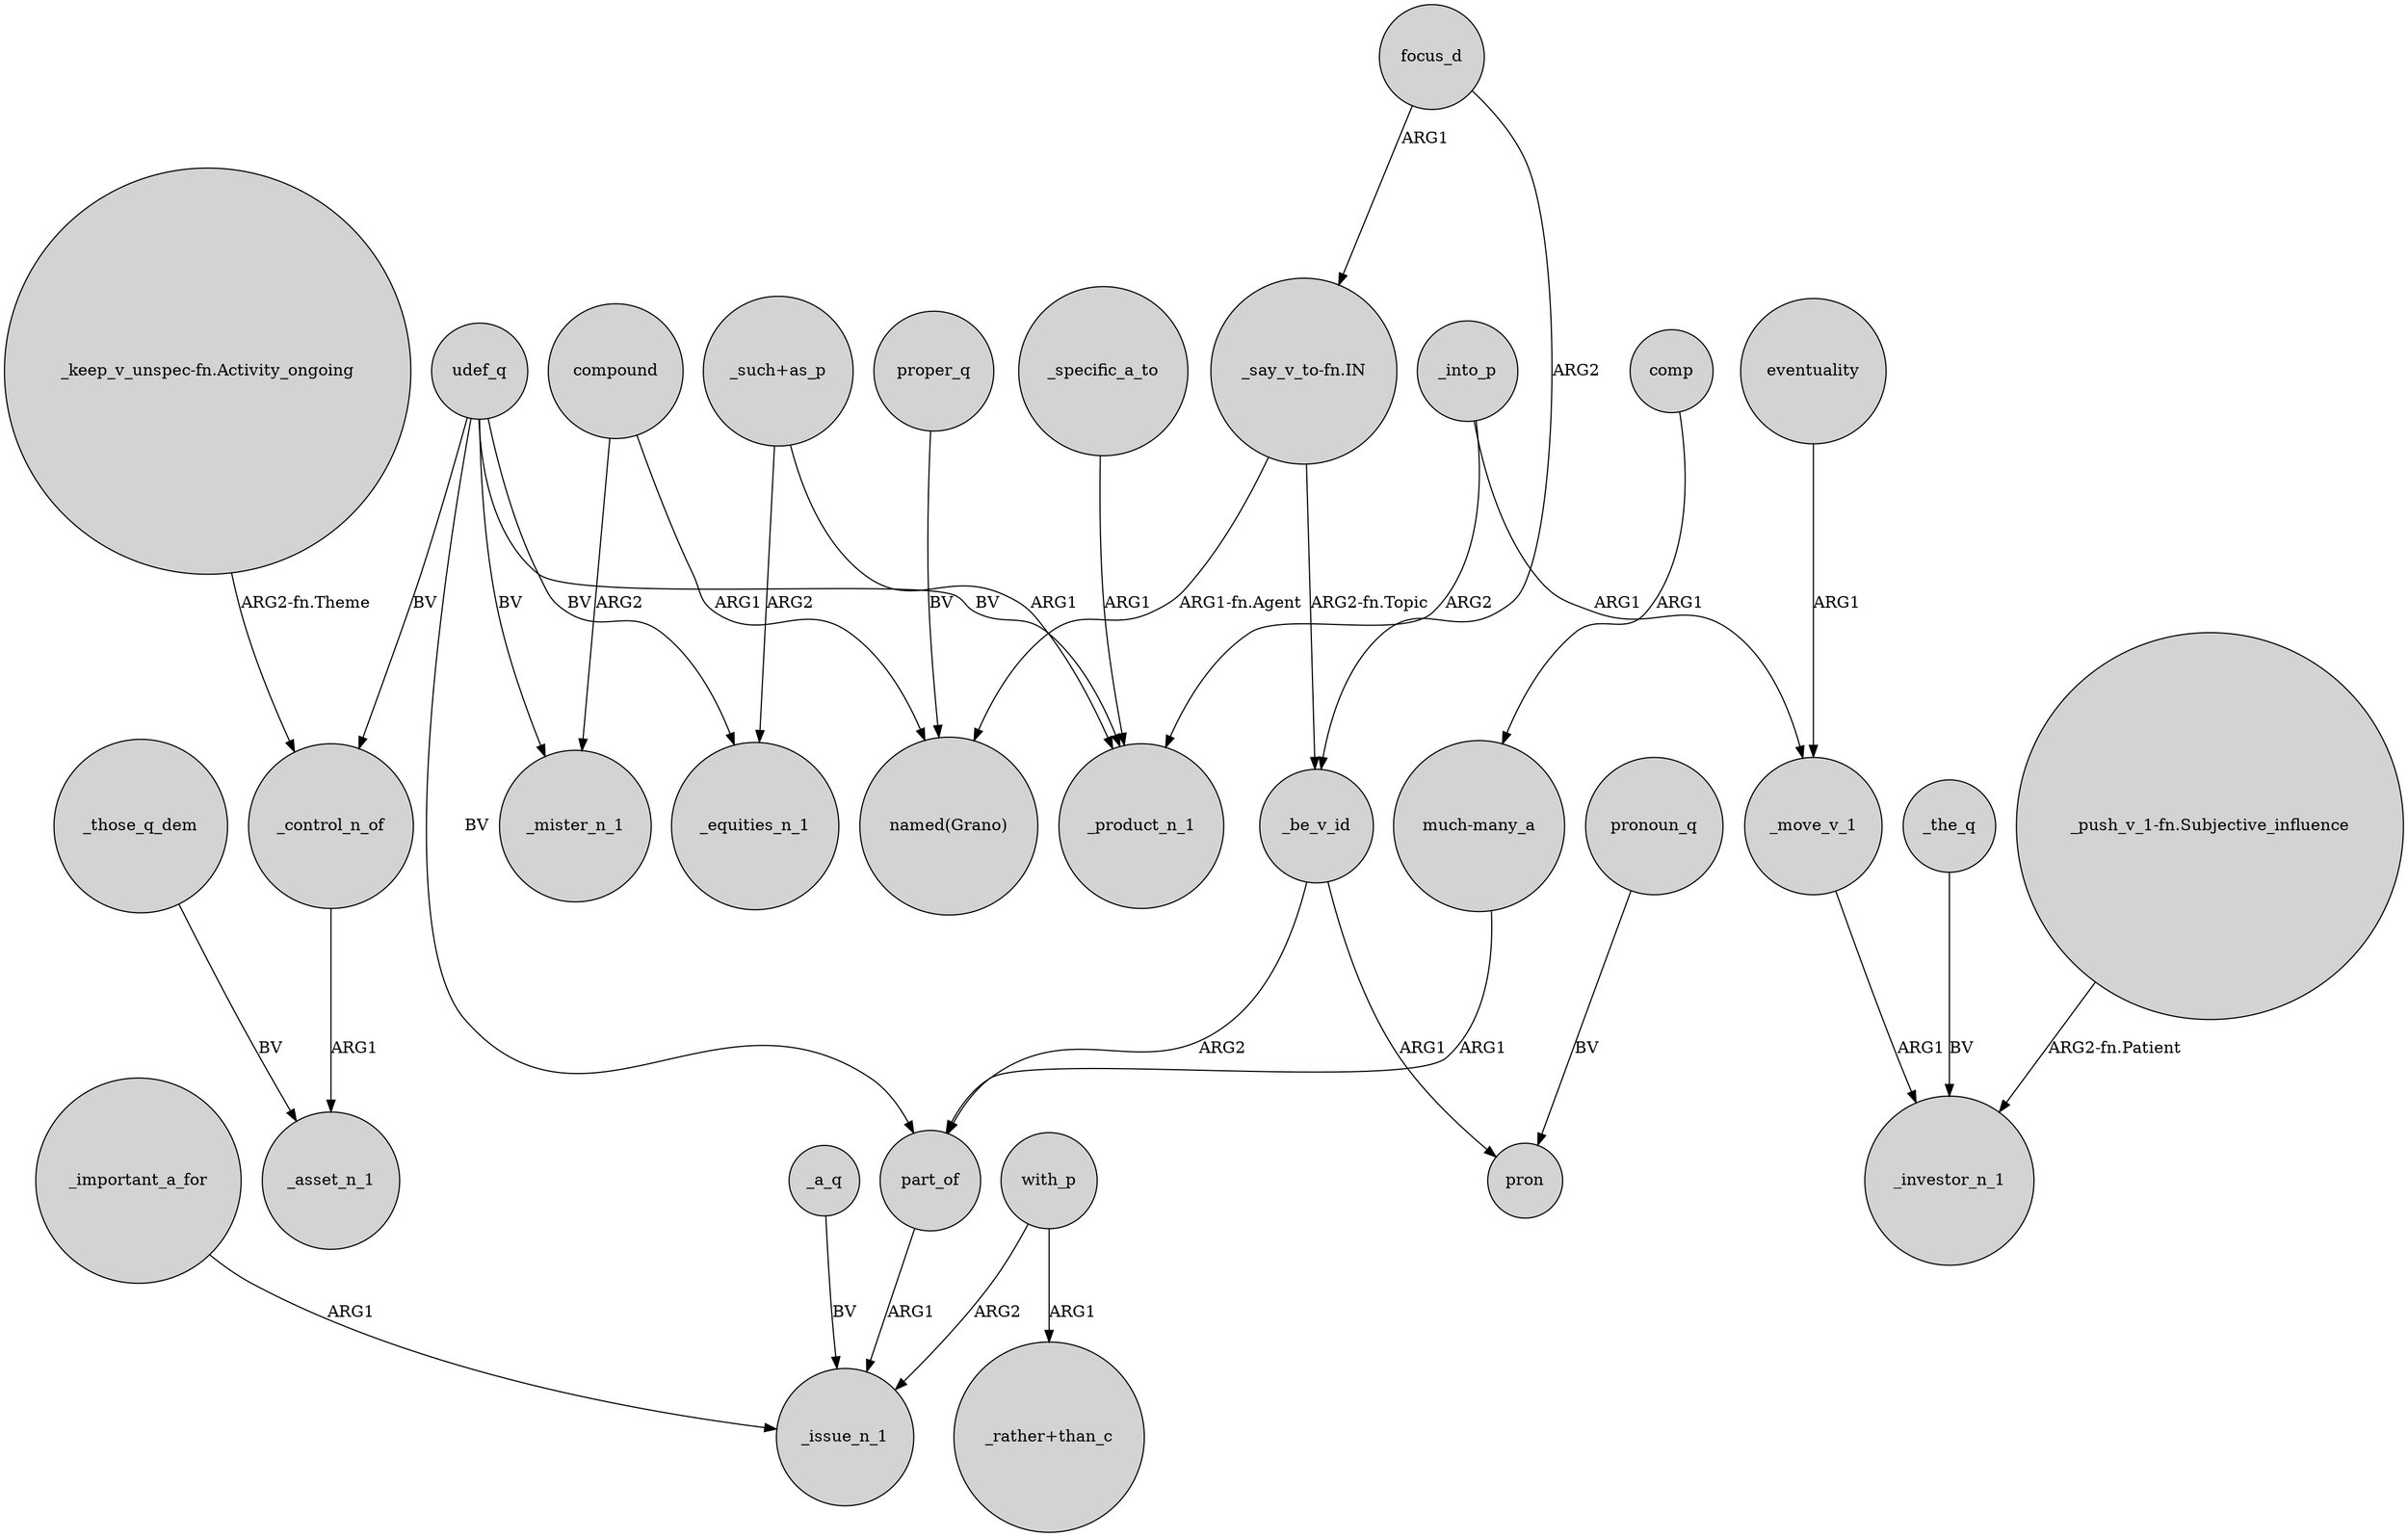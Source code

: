 digraph {
	node [shape=circle style=filled]
	focus_d -> _be_v_id [label=ARG2]
	_control_n_of -> _asset_n_1 [label=ARG1]
	udef_q -> part_of [label=BV]
	udef_q -> _control_n_of [label=BV]
	"much-many_a" -> part_of [label=ARG1]
	compound -> _mister_n_1 [label=ARG2]
	_the_q -> _investor_n_1 [label=BV]
	_a_q -> _issue_n_1 [label=BV]
	"_push_v_1-fn.Subjective_influence" -> _investor_n_1 [label="ARG2-fn.Patient"]
	udef_q -> _mister_n_1 [label=BV]
	with_p -> "_rather+than_c" [label=ARG1]
	_important_a_for -> _issue_n_1 [label=ARG1]
	_be_v_id -> pron [label=ARG1]
	_specific_a_to -> _product_n_1 [label=ARG1]
	proper_q -> "named(Grano)" [label=BV]
	"_say_v_to-fn.IN" -> _be_v_id [label="ARG2-fn.Topic"]
	with_p -> _issue_n_1 [label=ARG2]
	pronoun_q -> pron [label=BV]
	eventuality -> _move_v_1 [label=ARG1]
	comp -> "much-many_a" [label=ARG1]
	_move_v_1 -> _investor_n_1 [label=ARG1]
	"_keep_v_unspec-fn.Activity_ongoing" -> _control_n_of [label="ARG2-fn.Theme"]
	"_such+as_p" -> _product_n_1 [label=ARG1]
	udef_q -> _equities_n_1 [label=BV]
	"_say_v_to-fn.IN" -> "named(Grano)" [label="ARG1-fn.Agent"]
	udef_q -> _product_n_1 [label=BV]
	compound -> "named(Grano)" [label=ARG1]
	_those_q_dem -> _asset_n_1 [label=BV]
	_be_v_id -> part_of [label=ARG2]
	_into_p -> _move_v_1 [label=ARG1]
	"_such+as_p" -> _equities_n_1 [label=ARG2]
	focus_d -> "_say_v_to-fn.IN" [label=ARG1]
	part_of -> _issue_n_1 [label=ARG1]
	_into_p -> _product_n_1 [label=ARG2]
}
